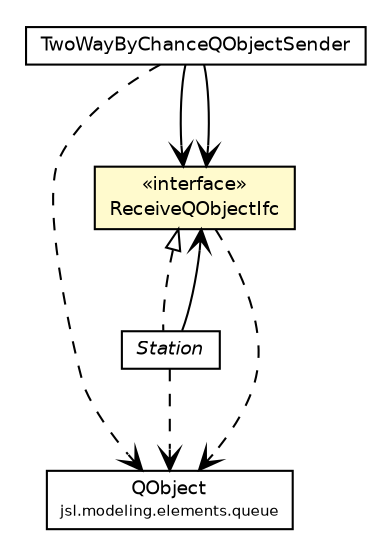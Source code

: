 #!/usr/local/bin/dot
#
# Class diagram 
# Generated by UMLGraph version 5.4 (http://www.umlgraph.org/)
#

digraph G {
	edge [fontname="Helvetica",fontsize=10,labelfontname="Helvetica",labelfontsize=10];
	node [fontname="Helvetica",fontsize=10,shape=plaintext];
	nodesep=0.25;
	ranksep=0.5;
	// jsl.modeling.elements.queue.QObject
	c169121 [label=<<table title="jsl.modeling.elements.queue.QObject" border="0" cellborder="1" cellspacing="0" cellpadding="2" port="p" href="../queue/QObject.html">
		<tr><td><table border="0" cellspacing="0" cellpadding="1">
<tr><td align="center" balign="center"> QObject </td></tr>
<tr><td align="center" balign="center"><font point-size="7.0"> jsl.modeling.elements.queue </font></td></tr>
		</table></td></tr>
		</table>>, URL="../queue/QObject.html", fontname="Helvetica", fontcolor="black", fontsize=9.0];
	// jsl.modeling.elements.station.TwoWayByChanceQObjectSender
	c169256 [label=<<table title="jsl.modeling.elements.station.TwoWayByChanceQObjectSender" border="0" cellborder="1" cellspacing="0" cellpadding="2" port="p" href="./TwoWayByChanceQObjectSender.html">
		<tr><td><table border="0" cellspacing="0" cellpadding="1">
<tr><td align="center" balign="center"> TwoWayByChanceQObjectSender </td></tr>
		</table></td></tr>
		</table>>, URL="./TwoWayByChanceQObjectSender.html", fontname="Helvetica", fontcolor="black", fontsize=9.0];
	// jsl.modeling.elements.station.Station
	c169257 [label=<<table title="jsl.modeling.elements.station.Station" border="0" cellborder="1" cellspacing="0" cellpadding="2" port="p" href="./Station.html">
		<tr><td><table border="0" cellspacing="0" cellpadding="1">
<tr><td align="center" balign="center"><font face="Helvetica-Oblique"> Station </font></td></tr>
		</table></td></tr>
		</table>>, URL="./Station.html", fontname="Helvetica", fontcolor="black", fontsize=9.0];
	// jsl.modeling.elements.station.ReceiveQObjectIfc
	c169261 [label=<<table title="jsl.modeling.elements.station.ReceiveQObjectIfc" border="0" cellborder="1" cellspacing="0" cellpadding="2" port="p" bgcolor="lemonChiffon" href="./ReceiveQObjectIfc.html">
		<tr><td><table border="0" cellspacing="0" cellpadding="1">
<tr><td align="center" balign="center"> &#171;interface&#187; </td></tr>
<tr><td align="center" balign="center"> ReceiveQObjectIfc </td></tr>
		</table></td></tr>
		</table>>, URL="./ReceiveQObjectIfc.html", fontname="Helvetica", fontcolor="black", fontsize=9.0];
	//jsl.modeling.elements.station.Station implements jsl.modeling.elements.station.ReceiveQObjectIfc
	c169261:p -> c169257:p [dir=back,arrowtail=empty,style=dashed];
	// jsl.modeling.elements.station.TwoWayByChanceQObjectSender NAVASSOC jsl.modeling.elements.station.ReceiveQObjectIfc
	c169256:p -> c169261:p [taillabel="", label="", headlabel="", fontname="Helvetica", fontcolor="black", fontsize=10.0, color="black", arrowhead=open];
	// jsl.modeling.elements.station.TwoWayByChanceQObjectSender NAVASSOC jsl.modeling.elements.station.ReceiveQObjectIfc
	c169256:p -> c169261:p [taillabel="", label="", headlabel="", fontname="Helvetica", fontcolor="black", fontsize=10.0, color="black", arrowhead=open];
	// jsl.modeling.elements.station.Station NAVASSOC jsl.modeling.elements.station.ReceiveQObjectIfc
	c169257:p -> c169261:p [taillabel="", label="", headlabel="", fontname="Helvetica", fontcolor="black", fontsize=10.0, color="black", arrowhead=open];
	// jsl.modeling.elements.station.TwoWayByChanceQObjectSender DEPEND jsl.modeling.elements.queue.QObject
	c169256:p -> c169121:p [taillabel="", label="", headlabel="", fontname="Helvetica", fontcolor="black", fontsize=10.0, color="black", arrowhead=open, style=dashed];
	// jsl.modeling.elements.station.Station DEPEND jsl.modeling.elements.queue.QObject
	c169257:p -> c169121:p [taillabel="", label="", headlabel="", fontname="Helvetica", fontcolor="black", fontsize=10.0, color="black", arrowhead=open, style=dashed];
	// jsl.modeling.elements.station.ReceiveQObjectIfc DEPEND jsl.modeling.elements.queue.QObject
	c169261:p -> c169121:p [taillabel="", label="", headlabel="", fontname="Helvetica", fontcolor="black", fontsize=10.0, color="black", arrowhead=open, style=dashed];
}

